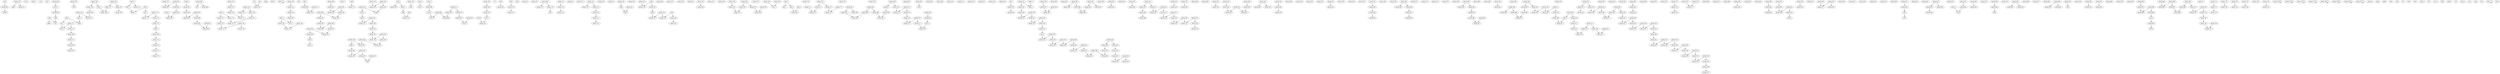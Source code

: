 digraph g
{

  /* list of nodes */
  "MENG";
  "agrB";
  "arcC1";
  "argR_1";
  "arsC";
  "bacC";
  "bcrA_1";
  "bcrR";
  "bin3_1";
  "bin3_2";
  "blaI_1";
  "blaI_2";
  "blaR1";
  "blaR1-2";
  "blaZ_1";
  "blaZ_2";
  "btuD_3";
  "btuD_5";
  "cadC_1";
  "cadC_2";
  "clfA";
  "clpP_2";
  "cna";
  "dagK";
  "deoC1";
  "deoC2";
  "dinG_2";
  "ebh";
  "ebhA";
  "entA_1";
  "entA_3";
  "entC2";
  "entE";
  "entH";
  "entS";
  "epiD";
  "ermC'";
  "essG_1";
  "essG_2";
  "essG_4";
  "essG_5";
  "essG_6";
  "essG_7";
  "essG_8";
  "essG_9";
  "flr";
  "fnbA";
  "fnbB";
  "gdmA";
  "gloB_1";
  "gltR";
  "glyA";
  "group_14";
  "group_16";
  "group_169";
  "group_173";
  "group_174";
  "group_175";
  "group_176";
  "group_177";
  "group_178";
  "group_179";
  "group_18";
  "group_180";
  "group_181";
  "group_182";
  "group_184";
  "group_187";
  "group_188";
  "group_189";
  "group_190";
  "group_191";
  "group_192";
  "group_193";
  "group_194";
  "group_195";
  "group_196";
  "group_197";
  "group_198";
  "group_20";
  "group_200";
  "group_201";
  "group_202";
  "group_203";
  "group_205";
  "group_206";
  "group_210";
  "group_212";
  "group_213";
  "group_214";
  "group_215";
  "group_216";
  "group_217";
  "group_218";
  "group_219";
  "group_22";
  "group_220";
  "group_223";
  "group_224";
  "group_225";
  "group_226";
  "group_228";
  "group_230";
  "group_231";
  "group_232";
  "group_234";
  "group_235";
  "group_236";
  "group_237";
  "group_238";
  "group_239";
  "group_24";
  "group_240";
  "group_241";
  "group_243";
  "group_245";
  "group_246";
  "group_247";
  "group_248";
  "group_249";
  "group_250";
  "group_251";
  "group_252";
  "group_253";
  "group_254";
  "group_2543";
  "group_2544";
  "group_255";
  "group_256";
  "group_257";
  "group_259";
  "group_2601";
  "group_2602";
  "group_261";
  "group_265";
  "group_270";
  "group_271";
  "group_272";
  "group_273";
  "group_274";
  "group_275";
  "group_276";
  "group_277";
  "group_278";
  "group_279";
  "group_280";
  "group_281";
  "group_282";
  "group_283";
  "group_284";
  "group_285";
  "group_286";
  "group_287";
  "group_288";
  "group_289";
  "group_290";
  "group_291";
  "group_292";
  "group_293";
  "group_294";
  "group_298";
  "group_299";
  "group_3";
  "group_300";
  "group_301";
  "group_305";
  "group_306";
  "group_310";
  "group_311";
  "group_312";
  "group_313";
  "group_314";
  "group_315";
  "group_318";
  "group_319";
  "group_322";
  "group_323";
  "group_324";
  "group_325";
  "group_326";
  "group_327";
  "group_328";
  "group_329";
  "group_330";
  "group_331";
  "group_333";
  "group_334";
  "group_335";
  "group_336";
  "group_337";
  "group_338";
  "group_339";
  "group_340";
  "group_341";
  "group_342";
  "group_343";
  "group_344";
  "group_345";
  "group_346";
  "group_347";
  "group_348";
  "group_349";
  "group_350";
  "group_351";
  "group_352";
  "group_353";
  "group_354";
  "group_355";
  "group_356";
  "group_357";
  "group_358";
  "group_359";
  "group_360";
  "group_361";
  "group_362";
  "group_363";
  "group_364";
  "group_365";
  "group_366";
  "group_367";
  "group_368";
  "group_369";
  "group_370";
  "group_371";
  "group_372";
  "group_373";
  "group_374";
  "group_375";
  "group_376";
  "group_377";
  "group_378";
  "group_380";
  "group_381";
  "group_384";
  "group_385";
  "group_386";
  "group_387";
  "group_388";
  "group_389";
  "group_390";
  "group_391";
  "group_392";
  "group_393";
  "group_394";
  "group_396";
  "group_401";
  "group_402";
  "group_404";
  "group_406";
  "group_407";
  "group_408";
  "group_409";
  "group_410";
  "group_411";
  "group_412";
  "group_413";
  "group_414";
  "group_415";
  "group_416";
  "group_417";
  "group_418";
  "group_419";
  "group_420";
  "group_421";
  "group_422";
  "group_423";
  "group_424";
  "group_425";
  "group_426";
  "group_427";
  "group_428";
  "group_429";
  "group_430";
  "group_431";
  "group_432";
  "group_433";
  "group_434";
  "group_435";
  "group_436";
  "group_437";
  "group_438";
  "group_439";
  "group_440";
  "group_441";
  "group_442";
  "group_443";
  "group_444";
  "group_445";
  "group_448";
  "group_449";
  "group_450";
  "group_451";
  "group_452";
  "group_453";
  "group_455";
  "group_456";
  "group_457";
  "group_458";
  "group_459";
  "group_460";
  "group_461";
  "group_462";
  "group_463";
  "group_464";
  "group_465";
  "group_466";
  "group_467";
  "group_468";
  "group_470";
  "group_471";
  "group_472";
  "group_473";
  "group_475";
  "group_476";
  "group_478";
  "group_480";
  "group_482";
  "group_483";
  "group_484";
  "group_485";
  "group_486";
  "group_487";
  "group_488";
  "group_489";
  "group_490";
  "group_491";
  "group_492";
  "group_493";
  "group_494";
  "group_495";
  "group_496";
  "group_497";
  "group_498";
  "group_499";
  "group_5";
  "group_500";
  "group_501";
  "group_502";
  "group_503";
  "group_504";
  "group_505";
  "group_506";
  "group_507";
  "group_509";
  "group_510";
  "group_511";
  "group_512";
  "group_513";
  "group_514";
  "group_515";
  "group_516";
  "group_517";
  "group_518";
  "group_519";
  "group_520";
  "group_521";
  "group_522";
  "group_523";
  "group_524";
  "group_525";
  "group_526";
  "group_527";
  "group_528";
  "group_529";
  "group_530";
  "group_531";
  "group_532";
  "group_533";
  "group_534";
  "group_535";
  "group_536";
  "group_537";
  "group_538";
  "group_539";
  "group_540";
  "group_541";
  "group_542";
  "group_543";
  "group_544";
  "group_545";
  "group_546";
  "group_547";
  "group_548";
  "group_549";
  "group_550";
  "group_551";
  "group_552";
  "group_553";
  "group_554";
  "group_555";
  "group_556";
  "group_557";
  "group_558";
  "group_559";
  "group_562";
  "group_563";
  "group_564";
  "group_565";
  "group_566";
  "group_567";
  "group_569";
  "group_570";
  "group_571";
  "group_572";
  "group_573";
  "group_574";
  "group_575";
  "group_576";
  "group_577";
  "group_578";
  "group_579";
  "group_580";
  "group_581";
  "group_582";
  "group_583";
  "group_584";
  "group_586";
  "group_587";
  "group_588";
  "group_589";
  "group_590";
  "group_592";
  "group_594";
  "group_595";
  "group_596";
  "group_597";
  "group_598";
  "group_599";
  "group_600";
  "group_601";
  "group_603";
  "group_604";
  "group_605";
  "group_606";
  "group_607";
  "group_608";
  "group_609";
  "group_610";
  "group_611";
  "group_613";
  "group_614";
  "group_615";
  "group_616";
  "group_617";
  "group_618";
  "group_619";
  "group_620";
  "group_621";
  "group_622";
  "group_623";
  "group_625";
  "group_626";
  "group_627";
  "group_628";
  "group_631";
  "group_632";
  "group_633";
  "group_634";
  "group_635";
  "group_636";
  "group_637";
  "group_640";
  "group_641";
  "group_642";
  "group_643";
  "group_645";
  "group_647";
  "group_648";
  "group_649";
  "group_651";
  "group_652";
  "group_653";
  "group_654";
  "group_656";
  "group_657";
  "group_658";
  "group_659";
  "group_660";
  "group_661";
  "group_665";
  "group_668";
  "group_669";
  "group_670";
  "group_671";
  "group_672";
  "group_673";
  "group_675";
  "group_676";
  "group_678";
  "group_679";
  "group_680";
  "group_681";
  "group_682";
  "group_683";
  "group_684";
  "group_685";
  "group_686";
  "group_687";
  "group_688";
  "group_689";
  "group_690";
  "group_692";
  "group_694";
  "group_695";
  "group_696";
  "group_697";
  "group_698";
  "group_699";
  "group_7";
  "group_700";
  "group_701";
  "group_702";
  "group_703";
  "group_704";
  "group_705";
  "group_706";
  "group_707";
  "group_708";
  "group_710";
  "group_711";
  "group_712";
  "group_713";
  "group_714";
  "group_715";
  "group_716";
  "group_717";
  "group_718";
  "group_719";
  "group_720";
  "group_721";
  "group_722";
  "group_723";
  "group_725";
  "group_726";
  "group_727";
  "group_728";
  "group_729";
  "group_730";
  "group_731";
  "group_732";
  "group_733";
  "group_734";
  "group_735";
  "group_737";
  "group_738";
  "group_739";
  "group_740";
  "group_741";
  "group_742";
  "group_743";
  "group_746";
  "group_747";
  "group_748";
  "group_750";
  "group_751";
  "group_752";
  "group_753";
  "group_754";
  "group_755";
  "group_756";
  "group_757";
  "group_758";
  "group_759";
  "group_760";
  "group_761";
  "group_762";
  "group_766";
  "group_767";
  "group_771";
  "group_772";
  "group_773";
  "group_774";
  "group_775";
  "group_776";
  "group_777";
  "group_778";
  "group_779";
  "group_781";
  "group_783";
  "group_785";
  "group_786";
  "group_787";
  "group_788";
  "group_789";
  "group_790";
  "group_792";
  "group_9";
  "hin_1";
  "hin_2";
  "hlgC_1";
  "kdpA";
  "lexA_2";
  "lpl2_1";
  "lpl2_2";
  "lpl2_3";
  "lpl2_4";
  "lpl2_5";
  "lpl2_6";
  "lukDv_1";
  "macB";
  "mecA_1";
  "mecR1";
  "natA";
  "nisB";
  "nisC";
  "norG";
  "pbpB";
  "pcp";
  "pre";
  "recD";
  "recD2_2";
  "repE";
  "repN";
  "ribU";
  "rnhC";
  "rplS";
  "sarT";
  "sarU";
  "sbi";
  "sdrC";
  "sdrE";
  "sdrE_1";
  "selX";
  "sirC";
  "smc_1";
  "smc_2";
  "splE";
  "spoVG";
  "srrA";
  "ssbA_1";
  "ssbA_3";
  "ssl1";
  "ssl5_2";
  "sspA";
  "tarM";
  "treA";
  "tsaE_2";
  "ugpQ";
  "xerC_2";
  "xerD_3";
  "ycjY";
  "yecD";
  "yknY";
  "yofA";
  "ywqN_1";

  /* list of edges */
  "bcrA_1" -> "group_396" [weight = "1"];
  "bin3_2" -> "blaZ_2" [weight = "1"];
  "bin3_2" -> "group_174" [weight = "1"];
  "blaI_1" -> "blaR1" [weight = "1"];
  "blaI_1" -> "hin_1" [weight = "1"];
  "blaI_2" -> "blaR1-2" [weight = "1"];
  "blaI_2" -> "hin_2" [weight = "1"];
  "blaZ_1" -> "blaR1" [weight = "1"];
  "blaZ_2" -> "blaR1-2" [weight = "1"];
  "btuD_3" -> "group_584" [weight = "1"];
  "btuD_5" -> "group_594" [weight = "1"];
  "cadC_1" -> "group_2543" [weight = "1"];
  "cadC_2" -> "group_2544" [weight = "1"];
  "clpP_2" -> "group_723" [weight = "1"];
  "clpP_2" -> "group_725" [weight = "1"];
  "cna" -> "group_478" [weight = "1"];
  "deoC2" -> "deoC2" [weight = "1"];
  "dinG_2" -> "group_746" [weight = "1"];
  "dinG_2" -> "lexA_2" [weight = "1"];
  "ebhA" -> "group_569" [weight = "1"];
  "entC2" -> "entA_1" [weight = "1"];
  "entE" -> "group_710" [weight = "1"];
  "entS" -> "group_206" [weight = "1"];
  "entS" -> "ywqN_1" [weight = "1"];
  "epiD" -> "nisC" [weight = "1"];
  "essG_1" -> "essG_2" [weight = "1"];
  "essG_4" -> "group_665" [weight = "1"];
  "essG_5" -> "essG_6" [weight = "1"];
  "essG_7" -> "group_243" [weight = "1"];
  "essG_9" -> "group_243" [weight = "1"];
  "fnbA" -> "group_169" [weight = "1"];
  "fnbB" -> "group_470" [weight = "1"];
  "gloB_1" -> "group_200" [weight = "1"];
  "gltR" -> "group_210" [weight = "1"];
  "group_173" -> "bin3_1" [weight = "1"];
  "group_173" -> "group_175" [weight = "1"];
  "group_175" -> "group_2601" [weight = "1"];
  "group_177" -> "group_766" [weight = "1"];
  "group_178" -> "pre" [weight = "1"];
  "group_179" -> "group_180" [weight = "1"];
  "group_181" -> "group_180" [weight = "1"];
  "group_181" -> "group_182" [weight = "1"];
  "group_182" -> "ugpQ" [weight = "1"];
  "group_184" -> "mecA_1" [weight = "1"];
  "group_184" -> "ugpQ" [weight = "1"];
  "group_188" -> "group_187" [weight = "1"];
  "group_188" -> "group_189" [weight = "1"];
  "group_189" -> "group_190" [weight = "1"];
  "group_18" -> "group_733" [weight = "1"];
  "group_190" -> "group_191" [weight = "1"];
  "group_191" -> "group_192" [weight = "1"];
  "group_193" -> "group_192" [weight = "1"];
  "group_193" -> "group_194" [weight = "1"];
  "group_194" -> "group_195" [weight = "1"];
  "group_196" -> "group_195" [weight = "1"];
  "group_196" -> "group_197" [weight = "1"];
  "group_198" -> "gloB_1" [weight = "1"];
  "group_198" -> "group_197" [weight = "1"];
  "group_200" -> "group_201" [weight = "1"];
  "group_202" -> "group_201" [weight = "1"];
  "group_202" -> "group_203" [weight = "1"];
  "group_203" -> "entH" [weight = "1"];
  "group_205" -> "entH" [weight = "1"];
  "group_214" -> "group_213" [weight = "1"];
  "group_214" -> "group_215" [weight = "1"];
  "group_215" -> "group_216" [weight = "1"];
  "group_216" -> "group_217" [weight = "1"];
  "group_217" -> "group_218" [weight = "1"];
  "group_220" -> "repN" [weight = "1"];
  "group_223" -> "repE" [weight = "1"];
  "group_225" -> "group_226" [weight = "1"];
  "group_228" -> "macB" [weight = "1"];
  "group_231" -> "group_230" [weight = "1"];
  "group_231" -> "group_232" [weight = "1"];
  "group_234" -> "group_235" [weight = "1"];
  "group_239" -> "group_240" [weight = "1"];
  "group_240" -> "group_241" [weight = "1"];
  "group_241" -> "essG_7" [weight = "1"];
  "group_245" -> "group_246" [weight = "1"];
  "group_249" -> "group_250" [weight = "1"];
  "group_250" -> "group_251" [weight = "1"];
  "group_252" -> "group_251" [weight = "1"];
  "group_253" -> "group_252" [weight = "1"];
  "group_253" -> "group_254" [weight = "1"];
  "group_2544" -> "group_775" [weight = "1"];
  "group_254" -> "group_255" [weight = "1"];
  "group_256" -> "group_255" [weight = "1"];
  "group_259" -> "ssl5_2" [weight = "1"];
  "group_2601" -> "group_177" [weight = "1"];
  "group_2602" -> "group_176" [weight = "1"];
  "group_2602" -> "group_178" [weight = "1"];
  "group_261" -> "ssl5_2" [weight = "1"];
  "group_271" -> "group_272" [weight = "1"];
  "group_273" -> "group_272" [weight = "1"];
  "group_274" -> "group_273" [weight = "1"];
  "group_274" -> "group_275" [weight = "1"];
  "group_275" -> "group_276" [weight = "1"];
  "group_277" -> "group_276" [weight = "1"];
  "group_280" -> "group_281" [weight = "1"];
  "group_281" -> "group_282" [weight = "1"];
  "group_283" -> "group_282" [weight = "1"];
  "group_283" -> "group_284" [weight = "1"];
  "group_284" -> "group_285" [weight = "1"];
  "group_286" -> "group_285" [weight = "1"];
  "group_286" -> "group_287" [weight = "1"];
  "group_287" -> "group_288" [weight = "1"];
  "group_288" -> "group_289" [weight = "1"];
  "group_290" -> "group_289" [weight = "1"];
  "group_290" -> "group_291" [weight = "1"];
  "group_291" -> "group_292" [weight = "1"];
  "group_293" -> "group_292" [weight = "1"];
  "group_293" -> "group_294" [weight = "1"];
  "group_294" -> "entC2" [weight = "1"];
  "group_298" -> "clfA" [weight = "1"];
  "group_298" -> "group_299" [weight = "1"];
  "group_301" -> "tarM" [weight = "1"];
  "group_318" -> "group_319" [weight = "1"];
  "group_322" -> "group_323" [weight = "1"];
  "group_322" -> "hlgC_1" [weight = "1"];
  "group_323" -> "group_324" [weight = "1"];
  "group_324" -> "group_325" [weight = "1"];
  "group_326" -> "group_325" [weight = "1"];
  "group_326" -> "group_327" [weight = "1"];
  "group_327" -> "group_328" [weight = "1"];
  "group_329" -> "group_328" [weight = "1"];
  "group_329" -> "group_330" [weight = "1"];
  "group_330" -> "group_331" [weight = "1"];
  "group_331" -> "smc_2" [weight = "1"];
  "group_334" -> "group_333" [weight = "1"];
  "group_334" -> "group_335" [weight = "1"];
  "group_335" -> "group_336" [weight = "1"];
  "group_337" -> "group_336" [weight = "1"];
  "group_337" -> "group_338" [weight = "1"];
  "group_339" -> "group_338" [weight = "1"];
  "group_339" -> "group_340" [weight = "1"];
  "group_340" -> "group_341" [weight = "1"];
  "group_342" -> "group_341" [weight = "1"];
  "group_342" -> "group_343" [weight = "1"];
  "group_343" -> "group_344" [weight = "1"];
  "group_345" -> "group_344" [weight = "1"];
  "group_345" -> "group_346" [weight = "1"];
  "group_347" -> "group_346" [weight = "1"];
  "group_348" -> "group_347" [weight = "1"];
  "group_349" -> "group_348" [weight = "1"];
  "group_349" -> "group_350" [weight = "1"];
  "group_350" -> "group_351" [weight = "1"];
  "group_351" -> "group_352" [weight = "1"];
  "group_352" -> "group_353" [weight = "1"];
  "group_354" -> "group_353" [weight = "1"];
  "group_354" -> "group_355" [weight = "1"];
  "group_356" -> "group_357" [weight = "1"];
  "group_357" -> "group_358" [weight = "1"];
  "group_359" -> "group_358" [weight = "1"];
  "group_361" -> "group_360" [weight = "1"];
  "group_361" -> "group_362" [weight = "1"];
  "group_362" -> "group_363" [weight = "1"];
  "group_364" -> "group_363" [weight = "1"];
  "group_365" -> "group_364" [weight = "1"];
  "group_365" -> "group_366" [weight = "1"];
  "group_366" -> "group_367" [weight = "1"];
  "group_368" -> "group_367" [weight = "1"];
  "group_369" -> "group_3" [weight = "1"];
  "group_369" -> "group_370" [weight = "1"];
  "group_370" -> "group_371" [weight = "1"];
  "group_372" -> "group_371" [weight = "1"];
  "group_372" -> "group_373" [weight = "1"];
  "group_373" -> "group_374" [weight = "1"];
  "group_374" -> "group_375" [weight = "1"];
  "group_376" -> "group_375" [weight = "1"];
  "group_376" -> "group_377" [weight = "1"];
  "group_377" -> "group_378" [weight = "1"];
  "group_380" -> "xerC_2" [weight = "1"];
  "group_381" -> "group_380" [weight = "1"];
  "group_387" -> "group_386" [weight = "1"];
  "group_387" -> "group_388" [weight = "1"];
  "group_388" -> "group_389" [weight = "1"];
  "group_390" -> "group_389" [weight = "1"];
  "group_391" -> "group_390" [weight = "1"];
  "group_391" -> "group_392" [weight = "1"];
  "group_394" -> "bcrA_1" [weight = "1"];
  "group_396" -> "epiD" [weight = "1"];
  "group_3" -> "group_368" [weight = "1"];
  "group_401" -> "group_402" [weight = "1"];
  "group_407" -> "group_406" [weight = "1"];
  "group_409" -> "group_408" [weight = "1"];
  "group_410" -> "group_409" [weight = "1"];
  "group_411" -> "group_410" [weight = "1"];
  "group_411" -> "group_412" [weight = "1"];
  "group_412" -> "group_413" [weight = "1"];
  "group_414" -> "group_413" [weight = "1"];
  "group_414" -> "group_415" [weight = "1"];
  "group_415" -> "group_416" [weight = "1"];
  "group_417" -> "group_416" [weight = "1"];
  "group_417" -> "group_418" [weight = "1"];
  "group_418" -> "group_419" [weight = "1"];
  "group_420" -> "group_419" [weight = "1"];
  "group_420" -> "group_421" [weight = "1"];
  "group_422" -> "group_421" [weight = "1"];
  "group_422" -> "group_423" [weight = "1"];
  "group_423" -> "group_424" [weight = "1"];
  "group_425" -> "group_426" [weight = "1"];
  "group_427" -> "group_428" [weight = "1"];
  "group_431" -> "group_432" [weight = "1"];
  "group_433" -> "group_434" [weight = "1"];
  "group_434" -> "group_435" [weight = "1"];
  "group_436" -> "group_435" [weight = "1"];
  "group_436" -> "group_437" [weight = "1"];
  "group_438" -> "group_437" [weight = "1"];
  "group_439" -> "group_438" [weight = "1"];
  "group_441" -> "group_440" [weight = "1"];
  "group_441" -> "group_442" [weight = "1"];
  "group_444" -> "group_443" [weight = "1"];
  "group_445" -> "group_444" [weight = "1"];
  "group_452" -> "group_453" [weight = "1"];
  "group_459" -> "group_458" [weight = "1"];
  "group_460" -> "group_459" [weight = "1"];
  "group_461" -> "group_460" [weight = "1"];
  "group_465" -> "group_464" [weight = "1"];
  "group_465" -> "group_466" [weight = "1"];
  "group_466" -> "group_467" [weight = "1"];
  "group_467" -> "group_468" [weight = "1"];
  "group_470" -> "group_471" [weight = "1"];
  "group_483" -> "group_482" [weight = "1"];
  "group_483" -> "group_484" [weight = "1"];
  "group_484" -> "group_485" [weight = "1"];
  "group_485" -> "group_486" [weight = "1"];
  "group_486" -> "group_487" [weight = "1"];
  "group_488" -> "group_487" [weight = "1"];
  "group_491" -> "group_492" [weight = "1"];
  "group_495" -> "group_494" [weight = "1"];
  "group_495" -> "group_496" [weight = "1"];
  "group_496" -> "group_497" [weight = "1"];
  "group_498" -> "group_497" [weight = "1"];
  "group_499" -> "group_498" [weight = "1"];
  "group_500" -> "group_499" [weight = "1"];
  "group_500" -> "group_501" [weight = "1"];
  "group_501" -> "group_502" [weight = "1"];
  "group_503" -> "group_502" [weight = "1"];
  "group_503" -> "group_504" [weight = "1"];
  "group_505" -> "group_506" [weight = "1"];
  "group_506" -> "group_507" [weight = "1"];
  "group_509" -> "group_510" [weight = "1"];
  "group_509" -> "ssbA_1" [weight = "1"];
  "group_510" -> "group_511" [weight = "1"];
  "group_511" -> "group_512" [weight = "1"];
  "group_512" -> "group_513" [weight = "1"];
  "group_514" -> "group_513" [weight = "1"];
  "group_515" -> "group_514" [weight = "1"];
  "group_515" -> "group_516" [weight = "1"];
  "group_516" -> "group_517" [weight = "1"];
  "group_518" -> "group_517" [weight = "1"];
  "group_521" -> "group_520" [weight = "1"];
  "group_522" -> "group_521" [weight = "1"];
  "group_522" -> "group_523" [weight = "1"];
  "group_523" -> "group_524" [weight = "1"];
  "group_525" -> "group_524" [weight = "1"];
  "group_525" -> "group_526" [weight = "1"];
  "group_526" -> "group_527" [weight = "1"];
  "group_528" -> "group_527" [weight = "1"];
  "group_529" -> "group_528" [weight = "1"];
  "group_529" -> "group_530" [weight = "1"];
  "group_530" -> "group_531" [weight = "1"];
  "group_531" -> "group_532" [weight = "1"];
  "group_533" -> "group_532" [weight = "1"];
  "group_533" -> "group_534" [weight = "1"];
  "group_534" -> "group_535" [weight = "1"];
  "group_536" -> "group_535" [weight = "1"];
  "group_536" -> "group_537" [weight = "1"];
  "group_538" -> "group_537" [weight = "1"];
  "group_538" -> "group_539" [weight = "1"];
  "group_539" -> "group_540" [weight = "1"];
  "group_540" -> "group_541" [weight = "1"];
  "group_541" -> "group_542" [weight = "1"];
  "group_543" -> "group_542" [weight = "1"];
  "group_543" -> "group_544" [weight = "1"];
  "group_545" -> "group_544" [weight = "1"];
  "group_545" -> "group_546" [weight = "1"];
  "group_546" -> "group_547" [weight = "1"];
  "group_548" -> "group_547" [weight = "1"];
  "group_548" -> "group_549" [weight = "1"];
  "group_549" -> "group_550" [weight = "1"];
  "group_551" -> "group_550" [weight = "1"];
  "group_551" -> "group_552" [weight = "1"];
  "group_552" -> "group_553" [weight = "1"];
  "group_554" -> "group_553" [weight = "1"];
  "group_554" -> "group_555" [weight = "1"];
  "group_555" -> "group_556" [weight = "1"];
  "group_556" -> "group_557" [weight = "1"];
  "group_564" -> "group_563" [weight = "1"];
  "group_565" -> "group_564" [weight = "1"];
  "group_569" -> "group_570" [weight = "1"];
  "group_571" -> "group_570" [weight = "1"];
  "group_573" -> "group_574" [weight = "1"];
  "group_574" -> "group_575" [weight = "1"];
  "group_576" -> "group_577" [weight = "1"];
  "group_578" -> "group_577" [weight = "1"];
  "group_579" -> "group_580" [weight = "1"];
  "group_581" -> "group_580" [weight = "1"];
  "group_581" -> "group_582" [weight = "1"];
  "group_582" -> "group_583" [weight = "1"];
  "group_583" -> "group_584" [weight = "1"];
  "group_589" -> "group_590" [weight = "1"];
  "group_594" -> "group_595" [weight = "1"];
  "group_595" -> "group_596" [weight = "1"];
  "group_597" -> "group_596" [weight = "1"];
  "group_597" -> "group_598" [weight = "1"];
  "group_598" -> "group_599" [weight = "1"];
  "group_599" -> "group_600" [weight = "1"];
  "group_5" -> "group_504" [weight = "1"];
  "group_5" -> "group_505" [weight = "1"];
  "group_601" -> "group_600" [weight = "1"];
  "group_605" -> "group_604" [weight = "1"];
  "group_606" -> "group_605" [weight = "1"];
  "group_607" -> "group_608" [weight = "1"];
  "group_608" -> "group_609" [weight = "1"];
  "group_610" -> "group_609" [weight = "1"];
  "group_610" -> "group_611" [weight = "1"];
  "group_611" -> "xerD_3" [weight = "1"];
  "group_613" -> "group_614" [weight = "1"];
  "group_616" -> "group_617" [weight = "1"];
  "group_618" -> "group_617" [weight = "1"];
  "group_618" -> "group_619" [weight = "1"];
  "group_627" -> "group_628" [weight = "1"];
  "group_628" -> "sarT" [weight = "1"];
  "group_634" -> "group_633" [weight = "1"];
  "group_635" -> "group_634" [weight = "1"];
  "group_635" -> "group_636" [weight = "1"];
  "group_640" -> "recD" [weight = "1"];
  "group_641" -> "group_640" [weight = "1"];
  "group_643" -> "group_642" [weight = "1"];
  "group_645" -> "MENG" [weight = "1"];
  "group_648" -> "group_649" [weight = "1"];
  "group_649" -> "norG" [weight = "1"];
  "group_653" -> "group_652" [weight = "1"];
  "group_653" -> "group_654" [weight = "1"];
  "group_660" -> "group_659" [weight = "1"];
  "group_660" -> "group_661" [weight = "1"];
  "group_665" -> "essG_5" [weight = "1"];
  "group_668" -> "essG_6" [weight = "1"];
  "group_668" -> "group_669" [weight = "1"];
  "group_670" -> "group_669" [weight = "1"];
  "group_671" -> "group_670" [weight = "1"];
  "group_671" -> "group_672" [weight = "1"];
  "group_672" -> "group_673" [weight = "1"];
  "group_673" -> "essG_8" [weight = "1"];
  "group_675" -> "essG_8" [weight = "1"];
  "group_676" -> "selX" [weight = "1"];
  "group_680" -> "group_679" [weight = "1"];
  "group_681" -> "group_682" [weight = "1"];
  "group_686" -> "group_687" [weight = "1"];
  "group_687" -> "group_688" [weight = "1"];
  "group_689" -> "group_688" [weight = "1"];
  "group_689" -> "group_690" [weight = "1"];
  "group_690" -> "lpl2_5" [weight = "1"];
  "group_692" -> "lpl2_6" [weight = "1"];
  "group_694" -> "group_695" [weight = "1"];
  "group_696" -> "group_695" [weight = "1"];
  "group_696" -> "group_697" [weight = "1"];
  "group_697" -> "group_698" [weight = "1"];
  "group_699" -> "group_698" [weight = "1"];
  "group_700" -> "group_699" [weight = "1"];
  "group_700" -> "group_701" [weight = "1"];
  "group_701" -> "group_702" [weight = "1"];
  "group_703" -> "group_702" [weight = "1"];
  "group_703" -> "group_704" [weight = "1"];
  "group_704" -> "group_705" [weight = "1"];
  "group_705" -> "group_706" [weight = "1"];
  "group_706" -> "group_707" [weight = "1"];
  "group_708" -> "group_707" [weight = "1"];
  "group_711" -> "group_712" [weight = "1"];
  "group_712" -> "group_713" [weight = "1"];
  "group_714" -> "group_715" [weight = "1"];
  "group_715" -> "group_716" [weight = "1"];
  "group_716" -> "group_717" [weight = "1"];
  "group_718" -> "group_717" [weight = "1"];
  "group_719" -> "group_718" [weight = "1"];
  "group_719" -> "group_720" [weight = "1"];
  "group_720" -> "group_721" [weight = "1"];
  "group_721" -> "group_722" [weight = "1"];
  "group_723" -> "group_722" [weight = "1"];
  "group_725" -> "group_726" [weight = "1"];
  "group_726" -> "group_727" [weight = "1"];
  "group_728" -> "group_727" [weight = "1"];
  "group_728" -> "group_729" [weight = "1"];
  "group_731" -> "group_730" [weight = "1"];
  "group_733" -> "group_732" [weight = "1"];
  "group_735" -> "group_734" [weight = "1"];
  "group_737" -> "group_738" [weight = "1"];
  "group_740" -> "group_741" [weight = "1"];
  "group_741" -> "group_742" [weight = "1"];
  "group_742" -> "group_743" [weight = "1"];
  "group_743" -> "lexA_2" [weight = "1"];
  "group_746" -> "group_747" [weight = "1"];
  "group_748" -> "group_747" [weight = "1"];
  "group_750" -> "agrB" [weight = "1"];
  "group_750" -> "group_751" [weight = "1"];
  "group_753" -> "group_752" [weight = "1"];
  "group_755" -> "group_754" [weight = "1"];
  "group_756" -> "group_755" [weight = "1"];
  "group_756" -> "group_757" [weight = "1"];
  "group_757" -> "group_2543" [weight = "1"];
  "group_758" -> "cadC_1" [weight = "1"];
  "group_758" -> "group_759" [weight = "1"];
  "group_759" -> "group_760" [weight = "1"];
  "group_760" -> "group_761" [weight = "1"];
  "group_762" -> "blaZ_1" [weight = "1"];
  "group_762" -> "group_761" [weight = "1"];
  "group_766" -> "group_767" [weight = "1"];
  "group_772" -> "group_771" [weight = "1"];
  "group_772" -> "group_773" [weight = "1"];
  "group_773" -> "group_774" [weight = "1"];
  "group_774" -> "cadC_2" [weight = "1"];
  "group_775" -> "group_776" [weight = "1"];
  "group_776" -> "group_777" [weight = "1"];
  "group_777" -> "group_778" [weight = "1"];
  "group_779" -> "group_779" [weight = "1"];
  "group_781" -> "ermC'" [weight = "1"];
  "group_783" -> "bcrR" [weight = "1"];
  "group_785" -> "group_785" [weight = "1"];
  "group_786" -> "group_786" [weight = "1"];
  "group_787" -> "group_787" [weight = "1"];
  "group_788" -> "group_788" [weight = "1"];
  "group_789" -> "group_789" [weight = "1"];
  "group_790" -> "group_790" [weight = "1"];
  "group_792" -> "group_792" [weight = "1"];
  "hin_1" -> "bin3_1" [weight = "1"];
  "hin_2" -> "group_771" [weight = "1"];
  "lpl2_2" -> "lpl2_1" [weight = "1"];
  "lpl2_2" -> "lpl2_3" [weight = "1"];
  "lpl2_3" -> "group_265" [weight = "1"];
  "lpl2_4" -> "group_265" [weight = "1"];
  "lpl2_5" -> "group_692" [weight = "1"];
  "lukDv_1" -> "hlgC_1" [weight = "1"];
  "macB" -> "group_230" [weight = "1"];
  "mecA_1" -> "mecR1" [weight = "1"];
  "mecR1" -> "group_187" [weight = "1"];
  "natA" -> "group_232" [weight = "1"];
  "natA" -> "group_234" [weight = "1"];
  "nisB" -> "gdmA" [weight = "1"];
  "nisB" -> "nisC" [weight = "1"];
  "pcp" -> "group_478" [weight = "1"];
  "recD2_2" -> "recD" [weight = "1"];
  "repN" -> "repE" [weight = "1"];
  "ribU" -> "group_318" [weight = "1"];
  "sarT" -> "sarU" [weight = "1"];
  "smc_2" -> "group_333" [weight = "1"];
  "ssbA_1" -> "group_507" [weight = "1"];
  "tsaE_2" -> "tsaE_2" [weight = "1"];
  "xerC_2" -> "group_378" [weight = "1"];
  "ycjY" -> "group_645" [weight = "1"];
  "yknY" -> "group_226" [weight = "1"];
  "yknY" -> "group_228" [weight = "1"];
  "yofA" -> "group_210" [weight = "1"];
  "ywqN_1" -> "gltR" [weight = "1"];
}
